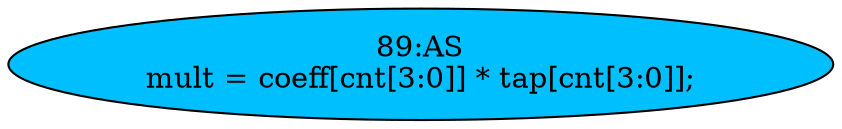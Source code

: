 strict digraph "" {
	node [label="\N"];
	"89:AS"	 [ast="<pyverilog.vparser.ast.Assign object at 0x7fc74ab3eed0>",
		def_var="['mult']",
		fillcolor=deepskyblue,
		label="89:AS
mult = coeff[cnt[3:0]] * tap[cnt[3:0]];",
		statements="[]",
		style=filled,
		typ=Assign,
		use_var="['coeff', 'cnt', 'tap', 'cnt']"];
}
